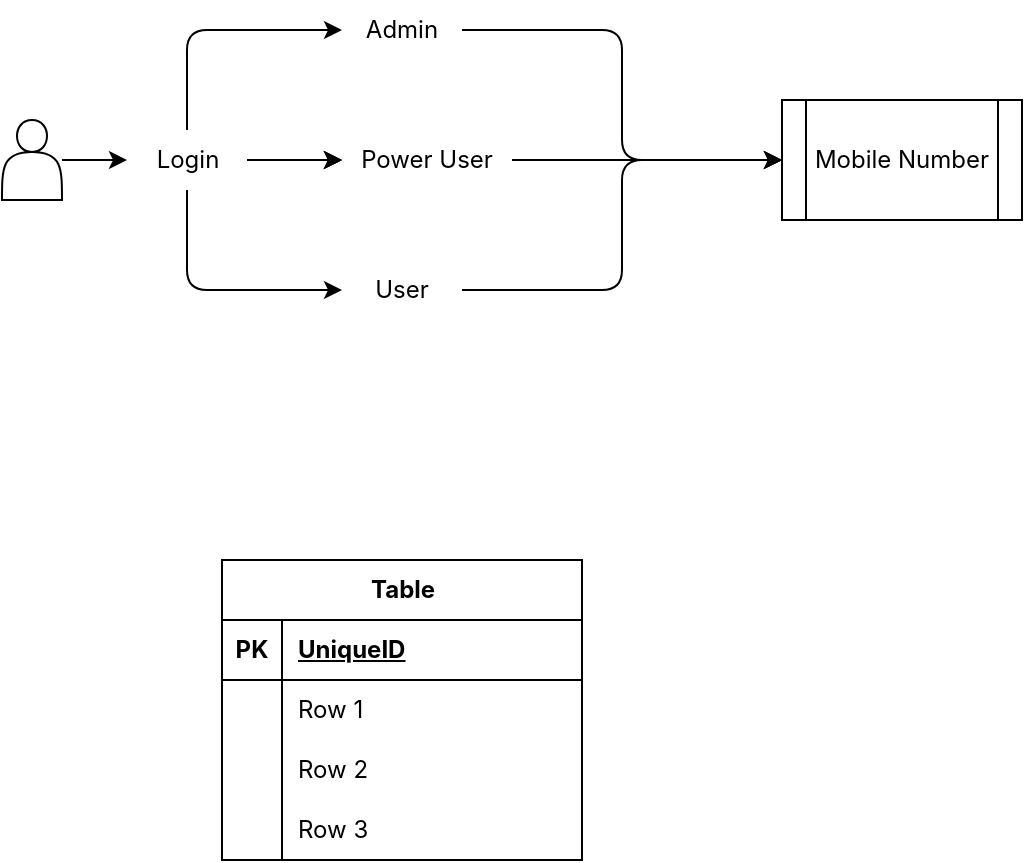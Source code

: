 <mxfile version="26.1.1">
  <diagram name="Page-1" id="4ytkUm6YQcTYRJcoLyKO">
    <mxGraphModel dx="1050" dy="618" grid="1" gridSize="10" guides="1" tooltips="1" connect="1" arrows="1" fold="1" page="1" pageScale="1" pageWidth="1100" pageHeight="850" math="0" shadow="0">
      <root>
        <mxCell id="0" />
        <mxCell id="1" parent="0" />
        <mxCell id="LSAl8_cPCKzA_d2onYpP-6" value="" style="edgeStyle=orthogonalEdgeStyle;rounded=1;orthogonalLoop=1;jettySize=auto;html=1;curved=0;fontFamily=inter;fontSource=https%3A%2F%2Ffonts.googleapis.com%2Fcss%3Ffamily%3Dinter;" edge="1" parent="1" source="LSAl8_cPCKzA_d2onYpP-1" target="LSAl8_cPCKzA_d2onYpP-5">
          <mxGeometry relative="1" as="geometry">
            <Array as="points">
              <mxPoint x="203" y="95" />
            </Array>
          </mxGeometry>
        </mxCell>
        <mxCell id="LSAl8_cPCKzA_d2onYpP-8" value="" style="edgeStyle=orthogonalEdgeStyle;rounded=0;orthogonalLoop=1;jettySize=auto;html=1;fontFamily=inter;fontSource=https%3A%2F%2Ffonts.googleapis.com%2Fcss%3Ffamily%3Dinter;" edge="1" parent="1" source="LSAl8_cPCKzA_d2onYpP-1" target="LSAl8_cPCKzA_d2onYpP-7">
          <mxGeometry relative="1" as="geometry" />
        </mxCell>
        <mxCell id="LSAl8_cPCKzA_d2onYpP-9" value="" style="edgeStyle=orthogonalEdgeStyle;rounded=0;orthogonalLoop=1;jettySize=auto;html=1;fontFamily=inter;fontSource=https%3A%2F%2Ffonts.googleapis.com%2Fcss%3Ffamily%3Dinter;" edge="1" parent="1" source="LSAl8_cPCKzA_d2onYpP-1" target="LSAl8_cPCKzA_d2onYpP-7">
          <mxGeometry relative="1" as="geometry" />
        </mxCell>
        <mxCell id="LSAl8_cPCKzA_d2onYpP-10" value="" style="edgeStyle=orthogonalEdgeStyle;rounded=0;orthogonalLoop=1;jettySize=auto;html=1;fontFamily=inter;fontSource=https%3A%2F%2Ffonts.googleapis.com%2Fcss%3Ffamily%3Dinter;" edge="1" parent="1" source="LSAl8_cPCKzA_d2onYpP-1" target="LSAl8_cPCKzA_d2onYpP-7">
          <mxGeometry relative="1" as="geometry" />
        </mxCell>
        <mxCell id="LSAl8_cPCKzA_d2onYpP-12" value="" style="edgeStyle=orthogonalEdgeStyle;rounded=1;orthogonalLoop=1;jettySize=auto;html=1;curved=0;fontFamily=inter;fontSource=https%3A%2F%2Ffonts.googleapis.com%2Fcss%3Ffamily%3Dinter;" edge="1" parent="1" source="LSAl8_cPCKzA_d2onYpP-1" target="LSAl8_cPCKzA_d2onYpP-11">
          <mxGeometry relative="1" as="geometry">
            <Array as="points">
              <mxPoint x="203" y="225" />
            </Array>
          </mxGeometry>
        </mxCell>
        <mxCell id="LSAl8_cPCKzA_d2onYpP-1" value="Login" style="text;html=1;align=center;verticalAlign=middle;whiteSpace=wrap;rounded=0;fontFamily=inter;fontSource=https%3A%2F%2Ffonts.googleapis.com%2Fcss%3Ffamily%3Dinter;" vertex="1" parent="1">
          <mxGeometry x="172.5" y="145" width="60" height="30" as="geometry" />
        </mxCell>
        <mxCell id="LSAl8_cPCKzA_d2onYpP-13" value="" style="edgeStyle=orthogonalEdgeStyle;rounded=0;orthogonalLoop=1;jettySize=auto;html=1;fontFamily=inter;fontSource=https%3A%2F%2Ffonts.googleapis.com%2Fcss%3Ffamily%3Dinter;" edge="1" parent="1" source="LSAl8_cPCKzA_d2onYpP-2" target="LSAl8_cPCKzA_d2onYpP-1">
          <mxGeometry relative="1" as="geometry" />
        </mxCell>
        <mxCell id="LSAl8_cPCKzA_d2onYpP-2" value="" style="shape=actor;whiteSpace=wrap;html=1;fontFamily=inter;fontSource=https%3A%2F%2Ffonts.googleapis.com%2Fcss%3Ffamily%3Dinter;" vertex="1" parent="1">
          <mxGeometry x="110" y="140" width="30" height="40" as="geometry" />
        </mxCell>
        <mxCell id="LSAl8_cPCKzA_d2onYpP-18" style="edgeStyle=orthogonalEdgeStyle;rounded=1;orthogonalLoop=1;jettySize=auto;html=1;exitX=1;exitY=0.5;exitDx=0;exitDy=0;entryX=0;entryY=0.5;entryDx=0;entryDy=0;curved=0;" edge="1" parent="1" source="LSAl8_cPCKzA_d2onYpP-5" target="LSAl8_cPCKzA_d2onYpP-16">
          <mxGeometry relative="1" as="geometry" />
        </mxCell>
        <mxCell id="LSAl8_cPCKzA_d2onYpP-5" value="Admin" style="text;html=1;align=center;verticalAlign=middle;whiteSpace=wrap;rounded=1;fontFamily=inter;fontSource=https%3A%2F%2Ffonts.googleapis.com%2Fcss%3Ffamily%3Dinter;" vertex="1" parent="1">
          <mxGeometry x="280" y="80" width="60" height="30" as="geometry" />
        </mxCell>
        <mxCell id="LSAl8_cPCKzA_d2onYpP-17" style="edgeStyle=orthogonalEdgeStyle;rounded=1;orthogonalLoop=1;jettySize=auto;html=1;exitX=1;exitY=0.5;exitDx=0;exitDy=0;entryX=0;entryY=0.5;entryDx=0;entryDy=0;curved=0;" edge="1" parent="1" source="LSAl8_cPCKzA_d2onYpP-7" target="LSAl8_cPCKzA_d2onYpP-16">
          <mxGeometry relative="1" as="geometry" />
        </mxCell>
        <mxCell id="LSAl8_cPCKzA_d2onYpP-7" value="Power User" style="text;html=1;align=center;verticalAlign=middle;whiteSpace=wrap;rounded=0;fontFamily=inter;fontSource=https%3A%2F%2Ffonts.googleapis.com%2Fcss%3Ffamily%3Dinter;" vertex="1" parent="1">
          <mxGeometry x="280" y="145" width="85" height="30" as="geometry" />
        </mxCell>
        <mxCell id="LSAl8_cPCKzA_d2onYpP-19" style="edgeStyle=orthogonalEdgeStyle;rounded=1;orthogonalLoop=1;jettySize=auto;html=1;entryX=0;entryY=0.5;entryDx=0;entryDy=0;curved=0;" edge="1" parent="1" source="LSAl8_cPCKzA_d2onYpP-11" target="LSAl8_cPCKzA_d2onYpP-16">
          <mxGeometry relative="1" as="geometry">
            <mxPoint x="400" y="160" as="targetPoint" />
          </mxGeometry>
        </mxCell>
        <mxCell id="LSAl8_cPCKzA_d2onYpP-11" value="User" style="text;html=1;align=center;verticalAlign=middle;whiteSpace=wrap;rounded=0;fontFamily=inter;fontSource=https%3A%2F%2Ffonts.googleapis.com%2Fcss%3Ffamily%3Dinter;" vertex="1" parent="1">
          <mxGeometry x="280" y="210" width="60" height="30" as="geometry" />
        </mxCell>
        <mxCell id="LSAl8_cPCKzA_d2onYpP-16" value="Mobile Number" style="shape=process;whiteSpace=wrap;html=1;backgroundOutline=1;fontFamily=inter;fontSource=https%3A%2F%2Ffonts.googleapis.com%2Fcss%3Ffamily%3Dinter;" vertex="1" parent="1">
          <mxGeometry x="500" y="130" width="120" height="60" as="geometry" />
        </mxCell>
        <mxCell id="LSAl8_cPCKzA_d2onYpP-22" value="Table" style="shape=table;startSize=30;container=1;collapsible=1;childLayout=tableLayout;fixedRows=1;rowLines=0;fontStyle=1;align=center;resizeLast=1;html=1;fontFamily=inter;fontSource=https%3A%2F%2Ffonts.googleapis.com%2Fcss%3Ffamily%3Dinter;" vertex="1" parent="1">
          <mxGeometry x="220" y="360" width="180" height="150" as="geometry" />
        </mxCell>
        <mxCell id="LSAl8_cPCKzA_d2onYpP-23" value="" style="shape=tableRow;horizontal=0;startSize=0;swimlaneHead=0;swimlaneBody=0;fillColor=none;collapsible=0;dropTarget=0;points=[[0,0.5],[1,0.5]];portConstraint=eastwest;top=0;left=0;right=0;bottom=1;fontFamily=inter;fontSource=https%3A%2F%2Ffonts.googleapis.com%2Fcss%3Ffamily%3Dinter;" vertex="1" parent="LSAl8_cPCKzA_d2onYpP-22">
          <mxGeometry y="30" width="180" height="30" as="geometry" />
        </mxCell>
        <mxCell id="LSAl8_cPCKzA_d2onYpP-24" value="PK" style="shape=partialRectangle;connectable=0;fillColor=none;top=0;left=0;bottom=0;right=0;fontStyle=1;overflow=hidden;whiteSpace=wrap;html=1;fontFamily=inter;fontSource=https%3A%2F%2Ffonts.googleapis.com%2Fcss%3Ffamily%3Dinter;" vertex="1" parent="LSAl8_cPCKzA_d2onYpP-23">
          <mxGeometry width="30" height="30" as="geometry">
            <mxRectangle width="30" height="30" as="alternateBounds" />
          </mxGeometry>
        </mxCell>
        <mxCell id="LSAl8_cPCKzA_d2onYpP-25" value="UniqueID" style="shape=partialRectangle;connectable=0;fillColor=none;top=0;left=0;bottom=0;right=0;align=left;spacingLeft=6;fontStyle=5;overflow=hidden;whiteSpace=wrap;html=1;fontFamily=inter;fontSource=https%3A%2F%2Ffonts.googleapis.com%2Fcss%3Ffamily%3Dinter;" vertex="1" parent="LSAl8_cPCKzA_d2onYpP-23">
          <mxGeometry x="30" width="150" height="30" as="geometry">
            <mxRectangle width="150" height="30" as="alternateBounds" />
          </mxGeometry>
        </mxCell>
        <mxCell id="LSAl8_cPCKzA_d2onYpP-26" value="" style="shape=tableRow;horizontal=0;startSize=0;swimlaneHead=0;swimlaneBody=0;fillColor=none;collapsible=0;dropTarget=0;points=[[0,0.5],[1,0.5]];portConstraint=eastwest;top=0;left=0;right=0;bottom=0;fontFamily=inter;fontSource=https%3A%2F%2Ffonts.googleapis.com%2Fcss%3Ffamily%3Dinter;" vertex="1" parent="LSAl8_cPCKzA_d2onYpP-22">
          <mxGeometry y="60" width="180" height="30" as="geometry" />
        </mxCell>
        <mxCell id="LSAl8_cPCKzA_d2onYpP-27" value="" style="shape=partialRectangle;connectable=0;fillColor=none;top=0;left=0;bottom=0;right=0;editable=1;overflow=hidden;whiteSpace=wrap;html=1;fontFamily=inter;fontSource=https%3A%2F%2Ffonts.googleapis.com%2Fcss%3Ffamily%3Dinter;" vertex="1" parent="LSAl8_cPCKzA_d2onYpP-26">
          <mxGeometry width="30" height="30" as="geometry">
            <mxRectangle width="30" height="30" as="alternateBounds" />
          </mxGeometry>
        </mxCell>
        <mxCell id="LSAl8_cPCKzA_d2onYpP-28" value="Row 1" style="shape=partialRectangle;connectable=0;fillColor=none;top=0;left=0;bottom=0;right=0;align=left;spacingLeft=6;overflow=hidden;whiteSpace=wrap;html=1;fontFamily=inter;fontSource=https%3A%2F%2Ffonts.googleapis.com%2Fcss%3Ffamily%3Dinter;" vertex="1" parent="LSAl8_cPCKzA_d2onYpP-26">
          <mxGeometry x="30" width="150" height="30" as="geometry">
            <mxRectangle width="150" height="30" as="alternateBounds" />
          </mxGeometry>
        </mxCell>
        <mxCell id="LSAl8_cPCKzA_d2onYpP-29" value="" style="shape=tableRow;horizontal=0;startSize=0;swimlaneHead=0;swimlaneBody=0;fillColor=none;collapsible=0;dropTarget=0;points=[[0,0.5],[1,0.5]];portConstraint=eastwest;top=0;left=0;right=0;bottom=0;fontFamily=inter;fontSource=https%3A%2F%2Ffonts.googleapis.com%2Fcss%3Ffamily%3Dinter;" vertex="1" parent="LSAl8_cPCKzA_d2onYpP-22">
          <mxGeometry y="90" width="180" height="30" as="geometry" />
        </mxCell>
        <mxCell id="LSAl8_cPCKzA_d2onYpP-30" value="" style="shape=partialRectangle;connectable=0;fillColor=none;top=0;left=0;bottom=0;right=0;editable=1;overflow=hidden;whiteSpace=wrap;html=1;fontFamily=inter;fontSource=https%3A%2F%2Ffonts.googleapis.com%2Fcss%3Ffamily%3Dinter;" vertex="1" parent="LSAl8_cPCKzA_d2onYpP-29">
          <mxGeometry width="30" height="30" as="geometry">
            <mxRectangle width="30" height="30" as="alternateBounds" />
          </mxGeometry>
        </mxCell>
        <mxCell id="LSAl8_cPCKzA_d2onYpP-31" value="Row 2" style="shape=partialRectangle;connectable=0;fillColor=none;top=0;left=0;bottom=0;right=0;align=left;spacingLeft=6;overflow=hidden;whiteSpace=wrap;html=1;fontFamily=inter;fontSource=https%3A%2F%2Ffonts.googleapis.com%2Fcss%3Ffamily%3Dinter;" vertex="1" parent="LSAl8_cPCKzA_d2onYpP-29">
          <mxGeometry x="30" width="150" height="30" as="geometry">
            <mxRectangle width="150" height="30" as="alternateBounds" />
          </mxGeometry>
        </mxCell>
        <mxCell id="LSAl8_cPCKzA_d2onYpP-32" value="" style="shape=tableRow;horizontal=0;startSize=0;swimlaneHead=0;swimlaneBody=0;fillColor=none;collapsible=0;dropTarget=0;points=[[0,0.5],[1,0.5]];portConstraint=eastwest;top=0;left=0;right=0;bottom=0;fontFamily=inter;fontSource=https%3A%2F%2Ffonts.googleapis.com%2Fcss%3Ffamily%3Dinter;" vertex="1" parent="LSAl8_cPCKzA_d2onYpP-22">
          <mxGeometry y="120" width="180" height="30" as="geometry" />
        </mxCell>
        <mxCell id="LSAl8_cPCKzA_d2onYpP-33" value="" style="shape=partialRectangle;connectable=0;fillColor=none;top=0;left=0;bottom=0;right=0;editable=1;overflow=hidden;whiteSpace=wrap;html=1;fontFamily=inter;fontSource=https%3A%2F%2Ffonts.googleapis.com%2Fcss%3Ffamily%3Dinter;" vertex="1" parent="LSAl8_cPCKzA_d2onYpP-32">
          <mxGeometry width="30" height="30" as="geometry">
            <mxRectangle width="30" height="30" as="alternateBounds" />
          </mxGeometry>
        </mxCell>
        <mxCell id="LSAl8_cPCKzA_d2onYpP-34" value="Row 3" style="shape=partialRectangle;connectable=0;fillColor=none;top=0;left=0;bottom=0;right=0;align=left;spacingLeft=6;overflow=hidden;whiteSpace=wrap;html=1;fontFamily=inter;fontSource=https%3A%2F%2Ffonts.googleapis.com%2Fcss%3Ffamily%3Dinter;" vertex="1" parent="LSAl8_cPCKzA_d2onYpP-32">
          <mxGeometry x="30" width="150" height="30" as="geometry">
            <mxRectangle width="150" height="30" as="alternateBounds" />
          </mxGeometry>
        </mxCell>
      </root>
    </mxGraphModel>
  </diagram>
</mxfile>

